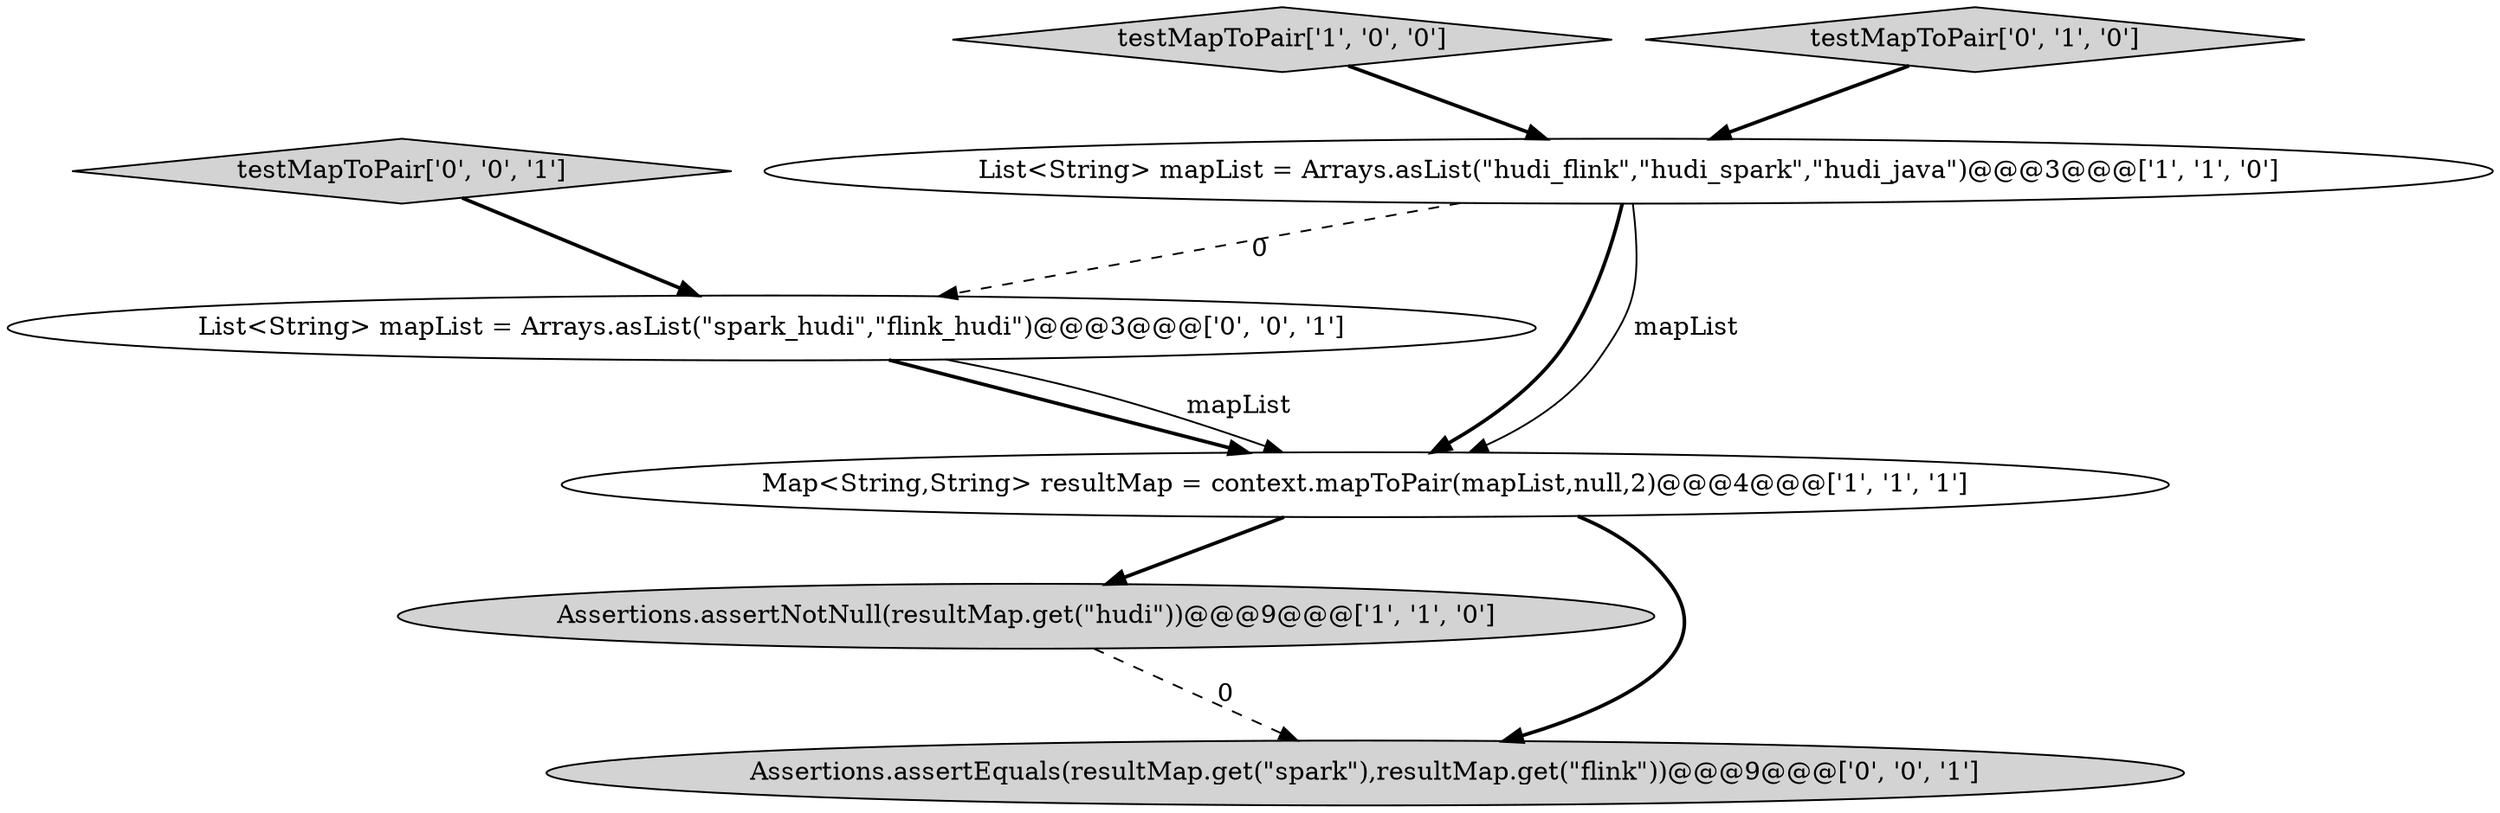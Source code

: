 digraph {
6 [style = filled, label = "testMapToPair['0', '0', '1']", fillcolor = lightgray, shape = diamond image = "AAA0AAABBB3BBB"];
1 [style = filled, label = "List<String> mapList = Arrays.asList(\"hudi_flink\",\"hudi_spark\",\"hudi_java\")@@@3@@@['1', '1', '0']", fillcolor = white, shape = ellipse image = "AAA0AAABBB1BBB"];
3 [style = filled, label = "Assertions.assertNotNull(resultMap.get(\"hudi\"))@@@9@@@['1', '1', '0']", fillcolor = lightgray, shape = ellipse image = "AAA0AAABBB1BBB"];
0 [style = filled, label = "testMapToPair['1', '0', '0']", fillcolor = lightgray, shape = diamond image = "AAA0AAABBB1BBB"];
7 [style = filled, label = "Assertions.assertEquals(resultMap.get(\"spark\"),resultMap.get(\"flink\"))@@@9@@@['0', '0', '1']", fillcolor = lightgray, shape = ellipse image = "AAA0AAABBB3BBB"];
4 [style = filled, label = "testMapToPair['0', '1', '0']", fillcolor = lightgray, shape = diamond image = "AAA0AAABBB2BBB"];
5 [style = filled, label = "List<String> mapList = Arrays.asList(\"spark_hudi\",\"flink_hudi\")@@@3@@@['0', '0', '1']", fillcolor = white, shape = ellipse image = "AAA0AAABBB3BBB"];
2 [style = filled, label = "Map<String,String> resultMap = context.mapToPair(mapList,null,2)@@@4@@@['1', '1', '1']", fillcolor = white, shape = ellipse image = "AAA0AAABBB1BBB"];
6->5 [style = bold, label=""];
5->2 [style = bold, label=""];
1->2 [style = bold, label=""];
5->2 [style = solid, label="mapList"];
4->1 [style = bold, label=""];
2->7 [style = bold, label=""];
1->5 [style = dashed, label="0"];
3->7 [style = dashed, label="0"];
0->1 [style = bold, label=""];
2->3 [style = bold, label=""];
1->2 [style = solid, label="mapList"];
}
